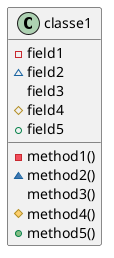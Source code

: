 {
  "sha1": "14f4fq7d82iax5a765dozamayiconiq",
  "insertion": {
    "when": "2024-05-30T20:48:19.562Z",
    "user": "plantuml@gmail.com"
  }
}
@startuml
skinparam iconPrivateColor #C82930
skinparam iconPrivateBackgroundColor #F24D5C
skinparam iconProtectedColor #B38D22
skinparam iconProtectedBackgroundColor #FECF6C
skinparam iconPackageColor #1963A0
skinparam iconPackageBackgroundColor #4177AF
skinparam iconPublicColor #038048
skinparam iconPublicBackgroundColor #84BE84

class classe1 {
  -field1
  ~field2
   field3
  #field4
  +field5

  -method1()
  ~method2()
   method3()
  #method4()
  +method5()
}

@enduml
